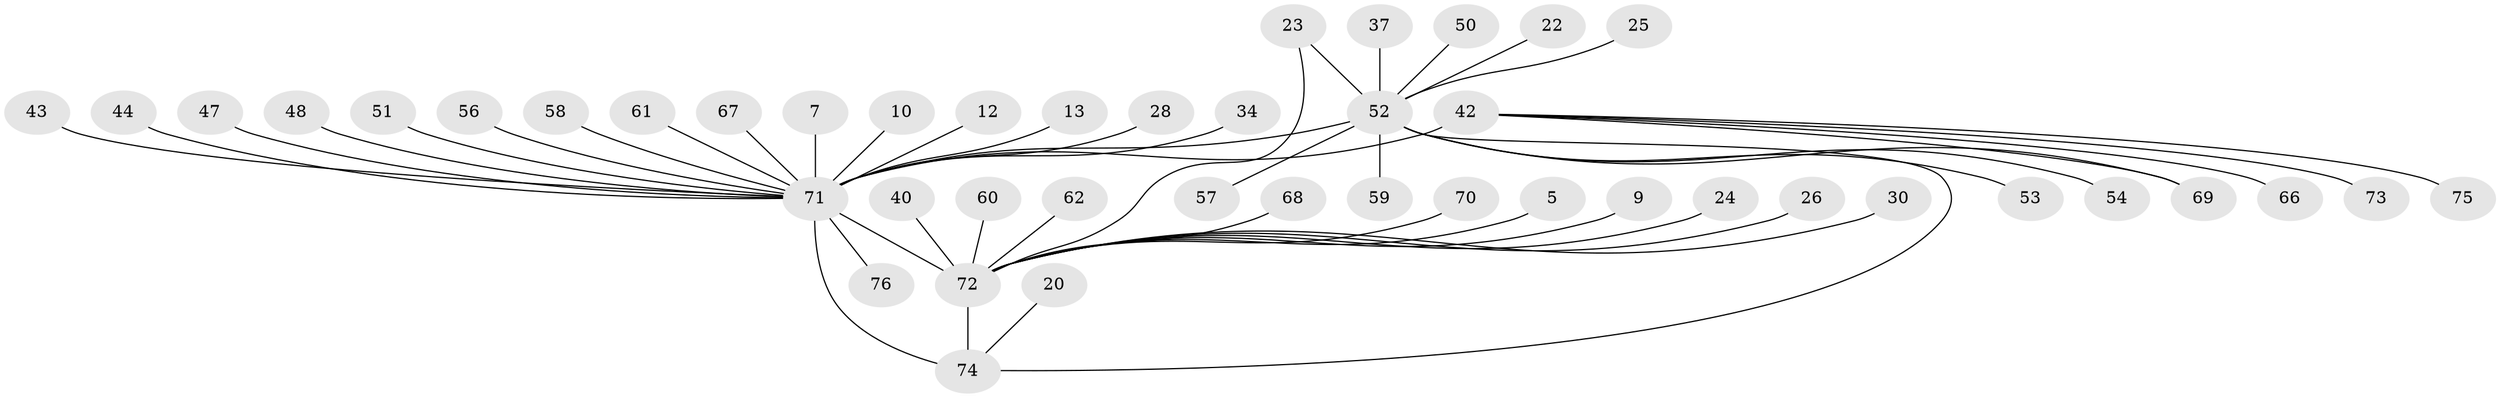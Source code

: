 // original degree distribution, {20: 0.013157894736842105, 25: 0.013157894736842105, 14: 0.013157894736842105, 2: 0.18421052631578946, 1: 0.5263157894736842, 12: 0.013157894736842105, 6: 0.02631578947368421, 7: 0.039473684210526314, 9: 0.013157894736842105, 3: 0.10526315789473684, 4: 0.039473684210526314, 5: 0.013157894736842105}
// Generated by graph-tools (version 1.1) at 2025/50/03/04/25 21:50:08]
// undirected, 45 vertices, 48 edges
graph export_dot {
graph [start="1"]
  node [color=gray90,style=filled];
  5;
  7;
  9;
  10;
  12;
  13;
  20;
  22;
  23 [super="+8"];
  24;
  25;
  26;
  28;
  30;
  34 [super="+11"];
  37;
  40;
  42 [super="+33+16"];
  43;
  44;
  47;
  48;
  50;
  51;
  52 [super="+41+17+21"];
  53;
  54;
  56 [super="+35"];
  57;
  58;
  59;
  60;
  61;
  62;
  66 [super="+46"];
  67;
  68;
  69 [super="+32"];
  70 [super="+49"];
  71 [super="+18+64"];
  72 [super="+65+27"];
  73;
  74 [super="+38+36+63+55"];
  75;
  76;
  5 -- 72;
  7 -- 71;
  9 -- 72;
  10 -- 71;
  12 -- 71;
  13 -- 71;
  20 -- 74;
  22 -- 52;
  23 -- 72;
  23 -- 52 [weight=2];
  24 -- 72;
  25 -- 52;
  26 -- 72;
  28 -- 71;
  30 -- 72;
  34 -- 71;
  37 -- 52;
  40 -- 72;
  42 -- 73;
  42 -- 75;
  42 -- 66;
  42 -- 71 [weight=5];
  42 -- 69;
  43 -- 71;
  44 -- 71;
  47 -- 71;
  48 -- 71;
  50 -- 52;
  51 -- 71;
  52 -- 71 [weight=6];
  52 -- 69 [weight=2];
  52 -- 74 [weight=2];
  52 -- 54;
  52 -- 53;
  52 -- 59;
  52 -- 57;
  56 -- 71 [weight=2];
  58 -- 71;
  60 -- 72;
  61 -- 71;
  62 -- 72;
  67 -- 71;
  68 -- 72;
  70 -- 72 [weight=2];
  71 -- 72 [weight=9];
  71 -- 76;
  71 -- 74 [weight=4];
  72 -- 74 [weight=3];
}
